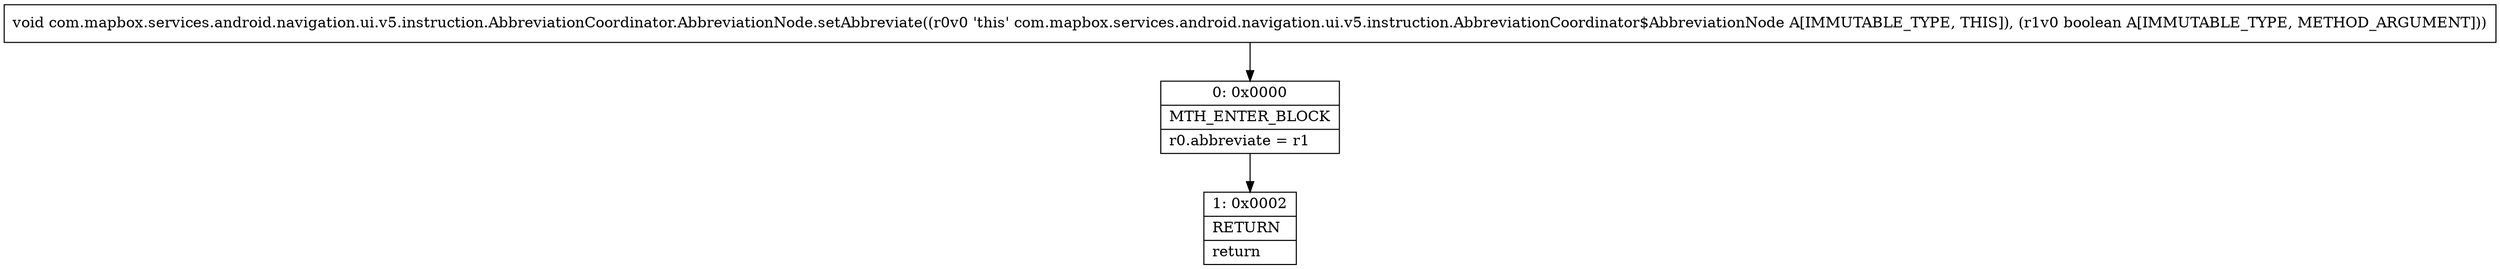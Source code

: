 digraph "CFG forcom.mapbox.services.android.navigation.ui.v5.instruction.AbbreviationCoordinator.AbbreviationNode.setAbbreviate(Z)V" {
Node_0 [shape=record,label="{0\:\ 0x0000|MTH_ENTER_BLOCK\l|r0.abbreviate = r1\l}"];
Node_1 [shape=record,label="{1\:\ 0x0002|RETURN\l|return\l}"];
MethodNode[shape=record,label="{void com.mapbox.services.android.navigation.ui.v5.instruction.AbbreviationCoordinator.AbbreviationNode.setAbbreviate((r0v0 'this' com.mapbox.services.android.navigation.ui.v5.instruction.AbbreviationCoordinator$AbbreviationNode A[IMMUTABLE_TYPE, THIS]), (r1v0 boolean A[IMMUTABLE_TYPE, METHOD_ARGUMENT])) }"];
MethodNode -> Node_0;
Node_0 -> Node_1;
}

